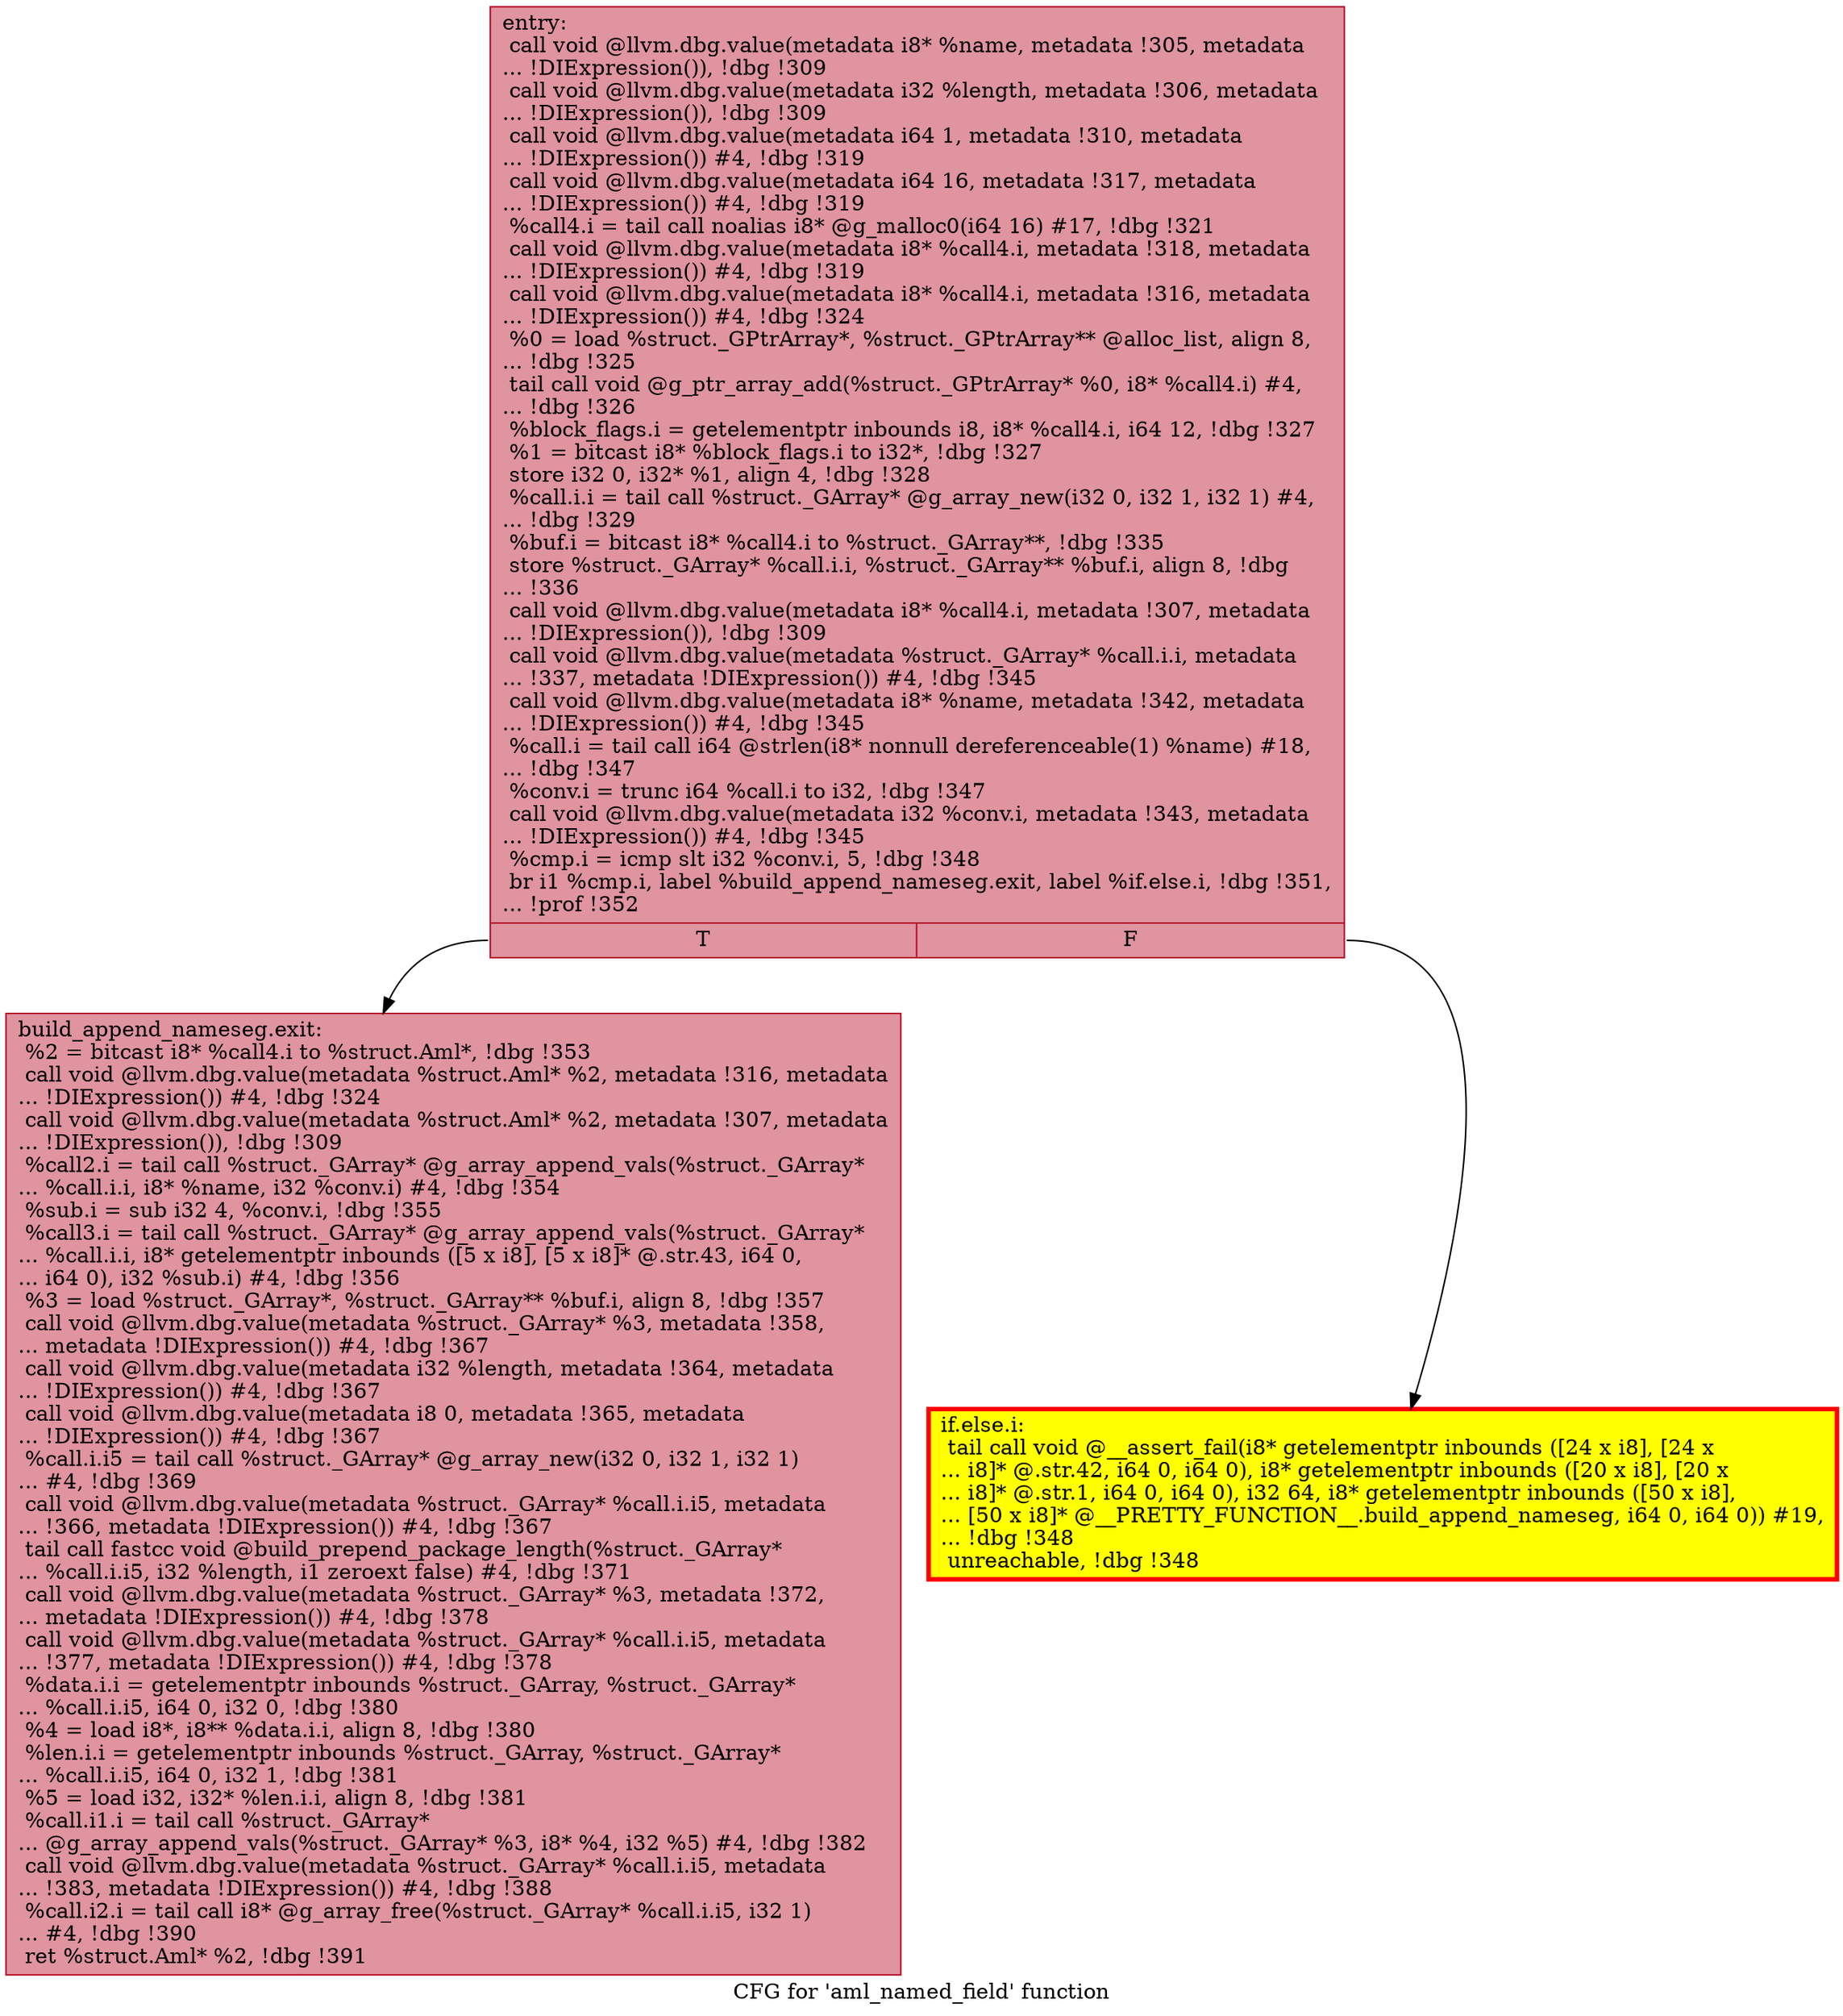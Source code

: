 digraph "CFG for 'aml_named_field' function" {
	label="CFG for 'aml_named_field' function";

	Node0x559ed8e0b9d0 [shape=record,color="#b70d28ff", style=filled, fillcolor="#b70d2870",label="{entry:\l  call void @llvm.dbg.value(metadata i8* %name, metadata !305, metadata\l... !DIExpression()), !dbg !309\l  call void @llvm.dbg.value(metadata i32 %length, metadata !306, metadata\l... !DIExpression()), !dbg !309\l  call void @llvm.dbg.value(metadata i64 1, metadata !310, metadata\l... !DIExpression()) #4, !dbg !319\l  call void @llvm.dbg.value(metadata i64 16, metadata !317, metadata\l... !DIExpression()) #4, !dbg !319\l  %call4.i = tail call noalias i8* @g_malloc0(i64 16) #17, !dbg !321\l  call void @llvm.dbg.value(metadata i8* %call4.i, metadata !318, metadata\l... !DIExpression()) #4, !dbg !319\l  call void @llvm.dbg.value(metadata i8* %call4.i, metadata !316, metadata\l... !DIExpression()) #4, !dbg !324\l  %0 = load %struct._GPtrArray*, %struct._GPtrArray** @alloc_list, align 8,\l... !dbg !325\l  tail call void @g_ptr_array_add(%struct._GPtrArray* %0, i8* %call4.i) #4,\l... !dbg !326\l  %block_flags.i = getelementptr inbounds i8, i8* %call4.i, i64 12, !dbg !327\l  %1 = bitcast i8* %block_flags.i to i32*, !dbg !327\l  store i32 0, i32* %1, align 4, !dbg !328\l  %call.i.i = tail call %struct._GArray* @g_array_new(i32 0, i32 1, i32 1) #4,\l... !dbg !329\l  %buf.i = bitcast i8* %call4.i to %struct._GArray**, !dbg !335\l  store %struct._GArray* %call.i.i, %struct._GArray** %buf.i, align 8, !dbg\l... !336\l  call void @llvm.dbg.value(metadata i8* %call4.i, metadata !307, metadata\l... !DIExpression()), !dbg !309\l  call void @llvm.dbg.value(metadata %struct._GArray* %call.i.i, metadata\l... !337, metadata !DIExpression()) #4, !dbg !345\l  call void @llvm.dbg.value(metadata i8* %name, metadata !342, metadata\l... !DIExpression()) #4, !dbg !345\l  %call.i = tail call i64 @strlen(i8* nonnull dereferenceable(1) %name) #18,\l... !dbg !347\l  %conv.i = trunc i64 %call.i to i32, !dbg !347\l  call void @llvm.dbg.value(metadata i32 %conv.i, metadata !343, metadata\l... !DIExpression()) #4, !dbg !345\l  %cmp.i = icmp slt i32 %conv.i, 5, !dbg !348\l  br i1 %cmp.i, label %build_append_nameseg.exit, label %if.else.i, !dbg !351,\l... !prof !352\l|{<s0>T|<s1>F}}"];
	Node0x559ed8e0b9d0:s0 -> Node0x559ed8e0b0c0;
	Node0x559ed8e0b9d0:s1 -> Node0x559ed8dba170;
	Node0x559ed8dba170 [shape=record,penwidth=3.0, style="filled", color="red", fillcolor="yellow",label="{if.else.i:                                        \l  tail call void @__assert_fail(i8* getelementptr inbounds ([24 x i8], [24 x\l... i8]* @.str.42, i64 0, i64 0), i8* getelementptr inbounds ([20 x i8], [20 x\l... i8]* @.str.1, i64 0, i64 0), i32 64, i8* getelementptr inbounds ([50 x i8],\l... [50 x i8]* @__PRETTY_FUNCTION__.build_append_nameseg, i64 0, i64 0)) #19,\l... !dbg !348\l  unreachable, !dbg !348\l}"];
	Node0x559ed8e0b0c0 [shape=record,color="#b70d28ff", style=filled, fillcolor="#b70d2870",label="{build_append_nameseg.exit:                        \l  %2 = bitcast i8* %call4.i to %struct.Aml*, !dbg !353\l  call void @llvm.dbg.value(metadata %struct.Aml* %2, metadata !316, metadata\l... !DIExpression()) #4, !dbg !324\l  call void @llvm.dbg.value(metadata %struct.Aml* %2, metadata !307, metadata\l... !DIExpression()), !dbg !309\l  %call2.i = tail call %struct._GArray* @g_array_append_vals(%struct._GArray*\l... %call.i.i, i8* %name, i32 %conv.i) #4, !dbg !354\l  %sub.i = sub i32 4, %conv.i, !dbg !355\l  %call3.i = tail call %struct._GArray* @g_array_append_vals(%struct._GArray*\l... %call.i.i, i8* getelementptr inbounds ([5 x i8], [5 x i8]* @.str.43, i64 0,\l... i64 0), i32 %sub.i) #4, !dbg !356\l  %3 = load %struct._GArray*, %struct._GArray** %buf.i, align 8, !dbg !357\l  call void @llvm.dbg.value(metadata %struct._GArray* %3, metadata !358,\l... metadata !DIExpression()) #4, !dbg !367\l  call void @llvm.dbg.value(metadata i32 %length, metadata !364, metadata\l... !DIExpression()) #4, !dbg !367\l  call void @llvm.dbg.value(metadata i8 0, metadata !365, metadata\l... !DIExpression()) #4, !dbg !367\l  %call.i.i5 = tail call %struct._GArray* @g_array_new(i32 0, i32 1, i32 1)\l... #4, !dbg !369\l  call void @llvm.dbg.value(metadata %struct._GArray* %call.i.i5, metadata\l... !366, metadata !DIExpression()) #4, !dbg !367\l  tail call fastcc void @build_prepend_package_length(%struct._GArray*\l... %call.i.i5, i32 %length, i1 zeroext false) #4, !dbg !371\l  call void @llvm.dbg.value(metadata %struct._GArray* %3, metadata !372,\l... metadata !DIExpression()) #4, !dbg !378\l  call void @llvm.dbg.value(metadata %struct._GArray* %call.i.i5, metadata\l... !377, metadata !DIExpression()) #4, !dbg !378\l  %data.i.i = getelementptr inbounds %struct._GArray, %struct._GArray*\l... %call.i.i5, i64 0, i32 0, !dbg !380\l  %4 = load i8*, i8** %data.i.i, align 8, !dbg !380\l  %len.i.i = getelementptr inbounds %struct._GArray, %struct._GArray*\l... %call.i.i5, i64 0, i32 1, !dbg !381\l  %5 = load i32, i32* %len.i.i, align 8, !dbg !381\l  %call.i1.i = tail call %struct._GArray*\l... @g_array_append_vals(%struct._GArray* %3, i8* %4, i32 %5) #4, !dbg !382\l  call void @llvm.dbg.value(metadata %struct._GArray* %call.i.i5, metadata\l... !383, metadata !DIExpression()) #4, !dbg !388\l  %call.i2.i = tail call i8* @g_array_free(%struct._GArray* %call.i.i5, i32 1)\l... #4, !dbg !390\l  ret %struct.Aml* %2, !dbg !391\l}"];
}
